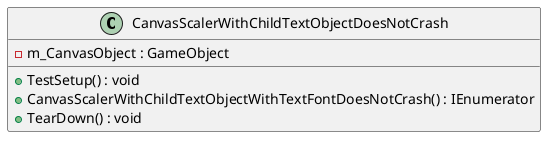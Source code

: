 @startuml
class CanvasScalerWithChildTextObjectDoesNotCrash {
    - m_CanvasObject : GameObject
    + TestSetup() : void
    + CanvasScalerWithChildTextObjectWithTextFontDoesNotCrash() : IEnumerator
    + TearDown() : void
}
@enduml
